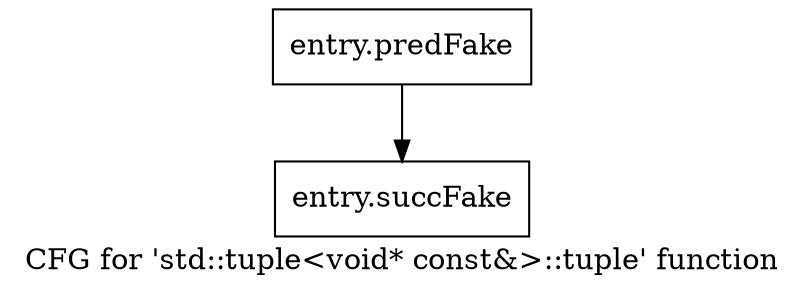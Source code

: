 digraph "CFG for 'std::tuple\<void* const&\>::tuple' function" {
	label="CFG for 'std::tuple\<void* const&\>::tuple' function";

	Node0x432f7b0 [shape=record,filename="",linenumber="",label="{entry.predFake}"];
	Node0x432f7b0 -> Node0x441fba0[ callList="" memoryops="" filename="/tools/Xilinx/Vitis_HLS/2022.1/tps/lnx64/gcc-8.3.0/lib/gcc/x86_64-pc-linux-gnu/8.3.0/../../../../include/c++/8.3.0/tuple" execusionnum="6"];
	Node0x441fba0 [shape=record,filename="/tools/Xilinx/Vitis_HLS/2022.1/tps/lnx64/gcc-8.3.0/lib/gcc/x86_64-pc-linux-gnu/8.3.0/../../../../include/c++/8.3.0/tuple",linenumber="662",label="{entry.succFake}"];
}
